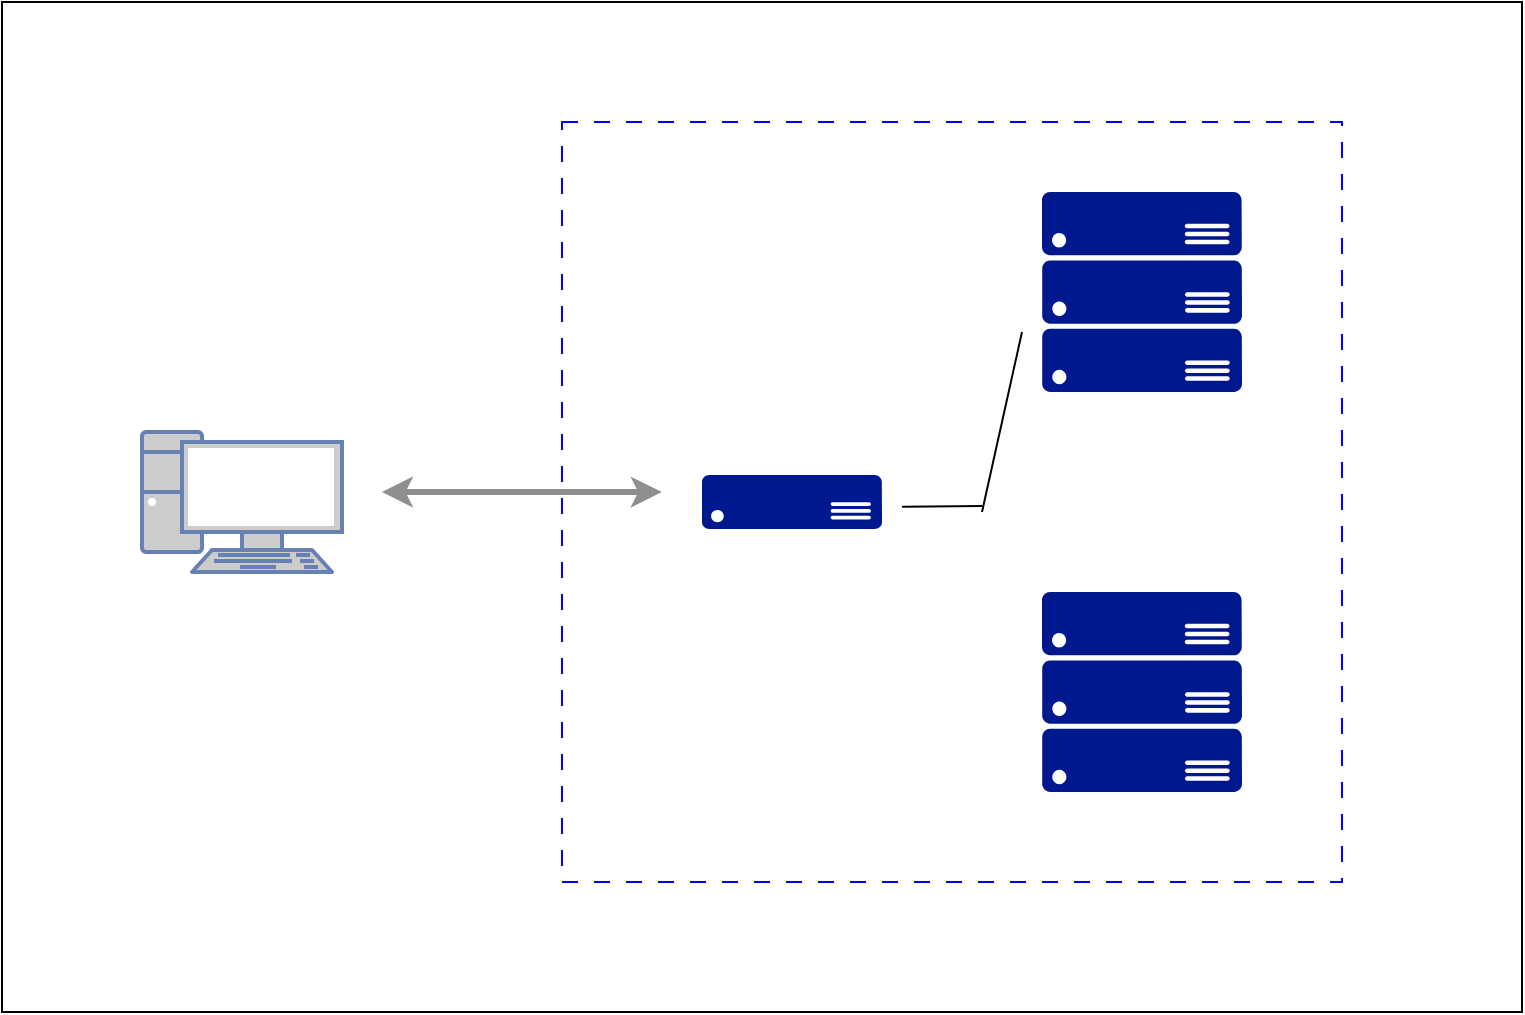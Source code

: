 <mxfile version="22.1.18" type="github">
  <diagram name="Page-1" id="hTFdX83qYEZd8IfZYUsu">
    <mxGraphModel dx="925" dy="53" grid="1" gridSize="10" guides="1" tooltips="1" connect="1" arrows="1" fold="1" page="1" pageScale="1" pageWidth="827" pageHeight="1169" math="0" shadow="0">
      <root>
        <mxCell id="0" />
        <mxCell id="1" parent="0" />
        <mxCell id="R1ZFnsMOZ1m3BJX5WP95-6" value="" style="rounded=0;whiteSpace=wrap;html=1;fillColor=#FFFFFF;" vertex="1" parent="1">
          <mxGeometry x="-80" y="35" width="760" height="505" as="geometry" />
        </mxCell>
        <mxCell id="R1ZFnsMOZ1m3BJX5WP95-1" value="" style="rounded=0;whiteSpace=wrap;html=1;dashed=1;dashPattern=8 8;strokeColor=#0000FF;" vertex="1" parent="1">
          <mxGeometry x="200" y="95" width="390" height="380" as="geometry" />
        </mxCell>
        <mxCell id="R1ZFnsMOZ1m3BJX5WP95-2" value="" style="fontColor=#0066CC;verticalAlign=top;verticalLabelPosition=bottom;labelPosition=center;align=center;html=1;outlineConnect=0;fillColor=#CCCCCC;strokeColor=#6881B3;gradientColor=none;gradientDirection=north;strokeWidth=2;shape=mxgraph.networks.pc;" vertex="1" parent="1">
          <mxGeometry x="-10" y="250" width="100" height="70" as="geometry" />
        </mxCell>
        <mxCell id="R1ZFnsMOZ1m3BJX5WP95-3" value="" style="sketch=0;aspect=fixed;pointerEvents=1;shadow=0;dashed=0;html=1;strokeColor=none;labelPosition=center;verticalLabelPosition=bottom;verticalAlign=top;align=center;fillColor=#00188D;shape=mxgraph.azure.server_rack" vertex="1" parent="1">
          <mxGeometry x="440" y="130" width="100" height="100" as="geometry" />
        </mxCell>
        <mxCell id="R1ZFnsMOZ1m3BJX5WP95-4" value="" style="sketch=0;aspect=fixed;pointerEvents=1;shadow=0;dashed=0;html=1;strokeColor=none;labelPosition=center;verticalLabelPosition=bottom;verticalAlign=top;align=center;fillColor=#00188D;shape=mxgraph.azure.server_rack" vertex="1" parent="1">
          <mxGeometry x="440" y="330" width="100" height="100" as="geometry" />
        </mxCell>
        <mxCell id="R1ZFnsMOZ1m3BJX5WP95-5" value="" style="sketch=0;aspect=fixed;pointerEvents=1;shadow=0;dashed=0;html=1;strokeColor=none;labelPosition=center;verticalLabelPosition=bottom;verticalAlign=top;align=center;fillColor=#00188D;shape=mxgraph.azure.server" vertex="1" parent="1">
          <mxGeometry x="270" y="271.5" width="90" height="27" as="geometry" />
        </mxCell>
        <mxCell id="R1ZFnsMOZ1m3BJX5WP95-7" value="" style="endArrow=classic;startArrow=classic;html=1;rounded=0;entryX=0.128;entryY=0.487;entryDx=0;entryDy=0;entryPerimeter=0;strokeColor=#8F8F8F;strokeWidth=3;" edge="1" parent="1" target="R1ZFnsMOZ1m3BJX5WP95-1">
          <mxGeometry width="50" height="50" relative="1" as="geometry">
            <mxPoint x="110" y="280" as="sourcePoint" />
            <mxPoint x="160" y="230" as="targetPoint" />
          </mxGeometry>
        </mxCell>
        <mxCell id="R1ZFnsMOZ1m3BJX5WP95-9" value="" style="endArrow=none;startArrow=none;html=1;rounded=0;elbow=vertical;startFill=0;endFill=0;" edge="1" parent="1">
          <mxGeometry width="50" height="50" relative="1" as="geometry">
            <mxPoint x="410" y="287" as="sourcePoint" />
            <mxPoint x="370.02" y="287.42" as="targetPoint" />
          </mxGeometry>
        </mxCell>
        <mxCell id="R1ZFnsMOZ1m3BJX5WP95-10" value="" style="endArrow=none;html=1;rounded=0;" edge="1" parent="1">
          <mxGeometry width="50" height="50" relative="1" as="geometry">
            <mxPoint x="410" y="290" as="sourcePoint" />
            <mxPoint x="430" y="200" as="targetPoint" />
          </mxGeometry>
        </mxCell>
      </root>
    </mxGraphModel>
  </diagram>
</mxfile>
